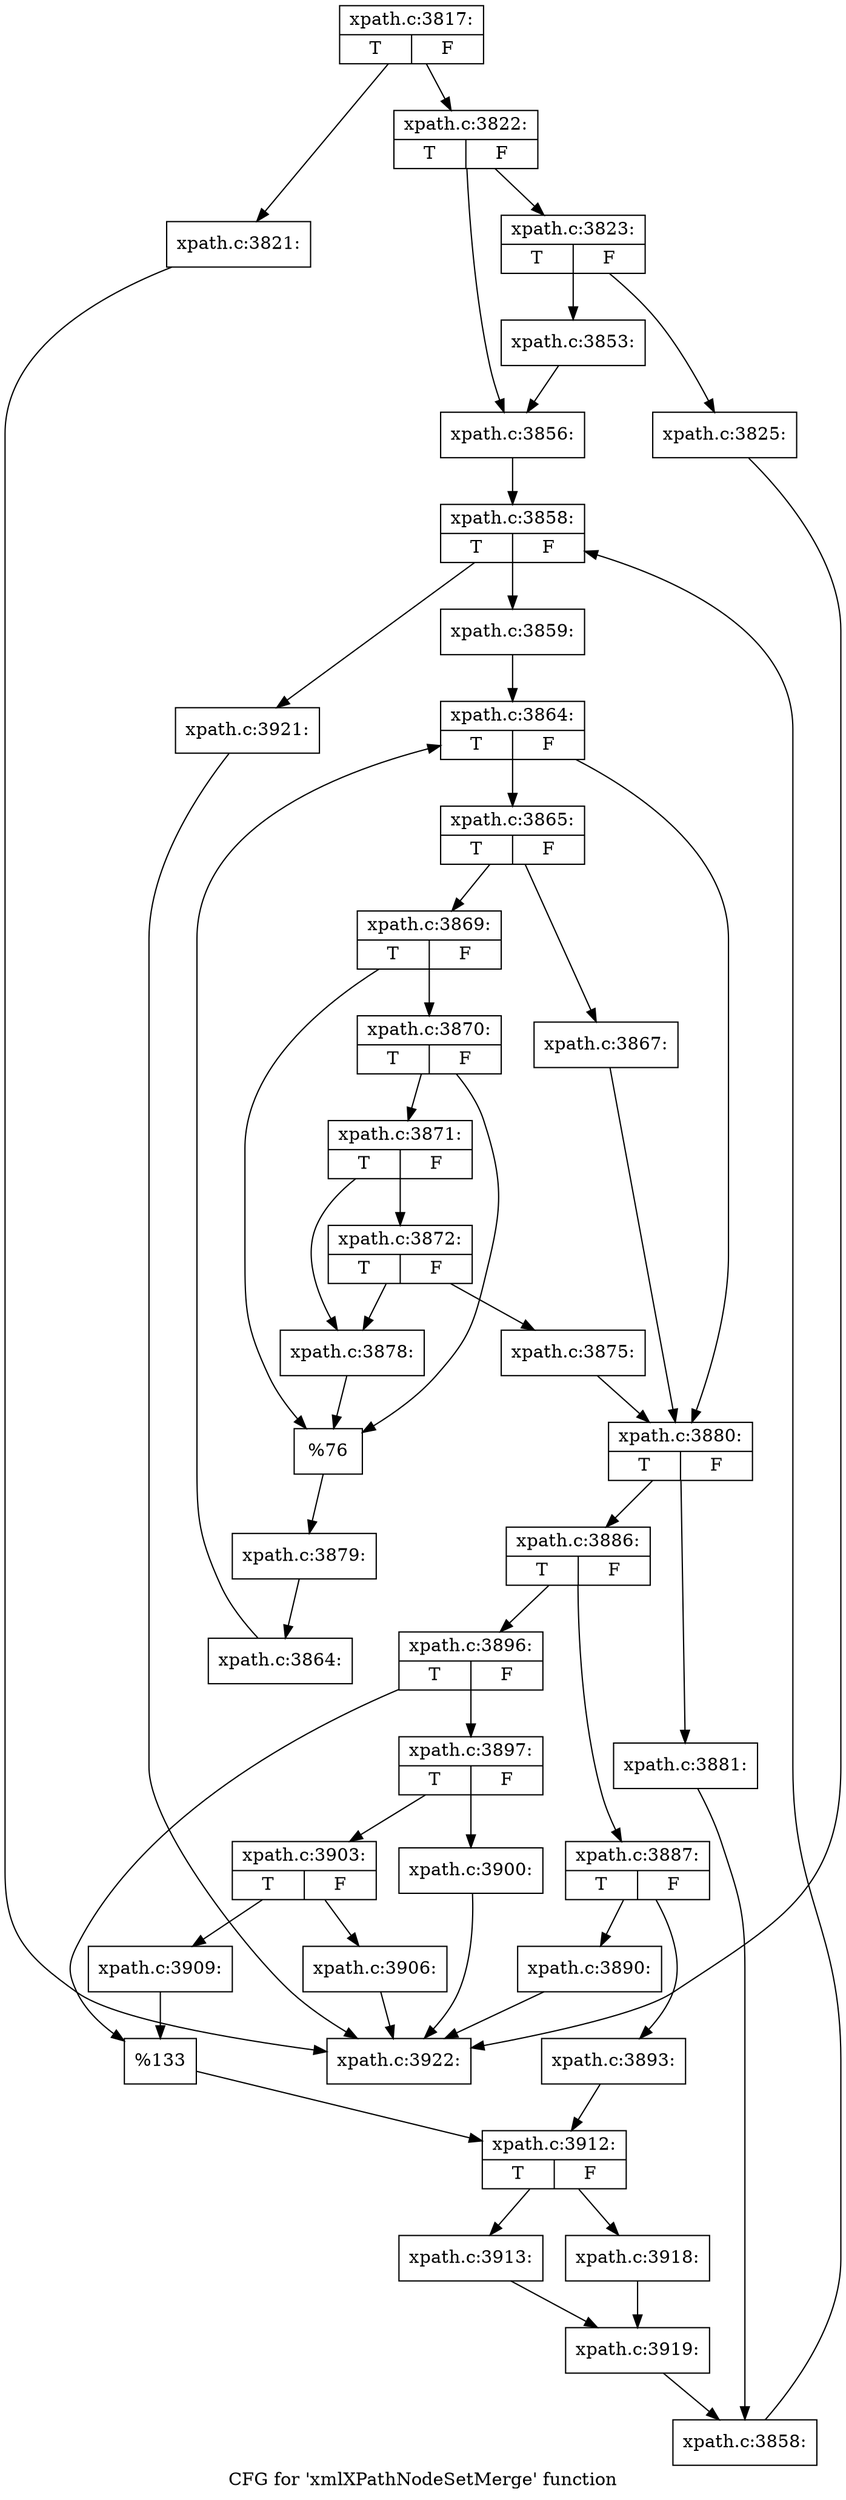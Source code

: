 digraph "CFG for 'xmlXPathNodeSetMerge' function" {
	label="CFG for 'xmlXPathNodeSetMerge' function";

	Node0x55e6b253da00 [shape=record,label="{xpath.c:3817:|{<s0>T|<s1>F}}"];
	Node0x55e6b253da00 -> Node0x55e6b255d400;
	Node0x55e6b253da00 -> Node0x55e6b255d450;
	Node0x55e6b255d400 [shape=record,label="{xpath.c:3821:}"];
	Node0x55e6b255d400 -> Node0x55e6b2546cf0;
	Node0x55e6b255d450 [shape=record,label="{xpath.c:3822:|{<s0>T|<s1>F}}"];
	Node0x55e6b255d450 -> Node0x55e6b255d940;
	Node0x55e6b255d450 -> Node0x55e6b255d990;
	Node0x55e6b255d940 [shape=record,label="{xpath.c:3823:|{<s0>T|<s1>F}}"];
	Node0x55e6b255d940 -> Node0x55e6b255df20;
	Node0x55e6b255d940 -> Node0x55e6b255df70;
	Node0x55e6b255df20 [shape=record,label="{xpath.c:3825:}"];
	Node0x55e6b255df20 -> Node0x55e6b2546cf0;
	Node0x55e6b255df70 [shape=record,label="{xpath.c:3853:}"];
	Node0x55e6b255df70 -> Node0x55e6b255d990;
	Node0x55e6b255d990 [shape=record,label="{xpath.c:3856:}"];
	Node0x55e6b255d990 -> Node0x55e6b255e790;
	Node0x55e6b255e790 [shape=record,label="{xpath.c:3858:|{<s0>T|<s1>F}}"];
	Node0x55e6b255e790 -> Node0x55e6b255ea70;
	Node0x55e6b255e790 -> Node0x55e6b255e630;
	Node0x55e6b255ea70 [shape=record,label="{xpath.c:3859:}"];
	Node0x55e6b255ea70 -> Node0x55e6b255f3e0;
	Node0x55e6b255f3e0 [shape=record,label="{xpath.c:3864:|{<s0>T|<s1>F}}"];
	Node0x55e6b255f3e0 -> Node0x55e6b255f6c0;
	Node0x55e6b255f3e0 -> Node0x55e6b255f240;
	Node0x55e6b255f6c0 [shape=record,label="{xpath.c:3865:|{<s0>T|<s1>F}}"];
	Node0x55e6b255f6c0 -> Node0x55e6b255fd60;
	Node0x55e6b255f6c0 -> Node0x55e6b255fe00;
	Node0x55e6b255fd60 [shape=record,label="{xpath.c:3867:}"];
	Node0x55e6b255fd60 -> Node0x55e6b255f240;
	Node0x55e6b255fe00 [shape=record,label="{xpath.c:3869:|{<s0>T|<s1>F}}"];
	Node0x55e6b255fe00 -> Node0x55e6b2560460;
	Node0x55e6b255fe00 -> Node0x55e6b2560410;
	Node0x55e6b2560460 [shape=record,label="{xpath.c:3870:|{<s0>T|<s1>F}}"];
	Node0x55e6b2560460 -> Node0x55e6b25603c0;
	Node0x55e6b2560460 -> Node0x55e6b2560410;
	Node0x55e6b25603c0 [shape=record,label="{xpath.c:3871:|{<s0>T|<s1>F}}"];
	Node0x55e6b25603c0 -> Node0x55e6b2560d50;
	Node0x55e6b25603c0 -> Node0x55e6b2560d00;
	Node0x55e6b2560d50 [shape=record,label="{xpath.c:3872:|{<s0>T|<s1>F}}"];
	Node0x55e6b2560d50 -> Node0x55e6b2560cb0;
	Node0x55e6b2560d50 -> Node0x55e6b2560d00;
	Node0x55e6b2560cb0 [shape=record,label="{xpath.c:3875:}"];
	Node0x55e6b2560cb0 -> Node0x55e6b255f240;
	Node0x55e6b2560d00 [shape=record,label="{xpath.c:3878:}"];
	Node0x55e6b2560d00 -> Node0x55e6b2560410;
	Node0x55e6b2560410 [shape=record,label="{%76}"];
	Node0x55e6b2560410 -> Node0x55e6b255fdb0;
	Node0x55e6b255fdb0 [shape=record,label="{xpath.c:3879:}"];
	Node0x55e6b255fdb0 -> Node0x55e6b255f630;
	Node0x55e6b255f630 [shape=record,label="{xpath.c:3864:}"];
	Node0x55e6b255f630 -> Node0x55e6b255f3e0;
	Node0x55e6b255f240 [shape=record,label="{xpath.c:3880:|{<s0>T|<s1>F}}"];
	Node0x55e6b255f240 -> Node0x55e6b2562200;
	Node0x55e6b255f240 -> Node0x55e6b2562250;
	Node0x55e6b2562200 [shape=record,label="{xpath.c:3881:}"];
	Node0x55e6b2562200 -> Node0x55e6b255e9e0;
	Node0x55e6b2562250 [shape=record,label="{xpath.c:3886:|{<s0>T|<s1>F}}"];
	Node0x55e6b2562250 -> Node0x55e6b2562570;
	Node0x55e6b2562250 -> Node0x55e6b2562610;
	Node0x55e6b2562570 [shape=record,label="{xpath.c:3887:|{<s0>T|<s1>F}}"];
	Node0x55e6b2562570 -> Node0x55e6b2562ef0;
	Node0x55e6b2562570 -> Node0x55e6b2562f40;
	Node0x55e6b2562ef0 [shape=record,label="{xpath.c:3890:}"];
	Node0x55e6b2562ef0 -> Node0x55e6b2546cf0;
	Node0x55e6b2562f40 [shape=record,label="{xpath.c:3893:}"];
	Node0x55e6b2562f40 -> Node0x55e6b25625c0;
	Node0x55e6b2562610 [shape=record,label="{xpath.c:3896:|{<s0>T|<s1>F}}"];
	Node0x55e6b2562610 -> Node0x55e6b2563f70;
	Node0x55e6b2562610 -> Node0x55e6b2563fc0;
	Node0x55e6b2563f70 [shape=record,label="{xpath.c:3897:|{<s0>T|<s1>F}}"];
	Node0x55e6b2563f70 -> Node0x55e6b25648a0;
	Node0x55e6b2563f70 -> Node0x55e6b25648f0;
	Node0x55e6b25648a0 [shape=record,label="{xpath.c:3900:}"];
	Node0x55e6b25648a0 -> Node0x55e6b2546cf0;
	Node0x55e6b25648f0 [shape=record,label="{xpath.c:3903:|{<s0>T|<s1>F}}"];
	Node0x55e6b25648f0 -> Node0x55e6b2565a40;
	Node0x55e6b25648f0 -> Node0x55e6b2565a90;
	Node0x55e6b2565a40 [shape=record,label="{xpath.c:3906:}"];
	Node0x55e6b2565a40 -> Node0x55e6b2546cf0;
	Node0x55e6b2565a90 [shape=record,label="{xpath.c:3909:}"];
	Node0x55e6b2565a90 -> Node0x55e6b2563fc0;
	Node0x55e6b2563fc0 [shape=record,label="{%133}"];
	Node0x55e6b2563fc0 -> Node0x55e6b25625c0;
	Node0x55e6b25625c0 [shape=record,label="{xpath.c:3912:|{<s0>T|<s1>F}}"];
	Node0x55e6b25625c0 -> Node0x55e6b2566830;
	Node0x55e6b25625c0 -> Node0x55e6b25668d0;
	Node0x55e6b2566830 [shape=record,label="{xpath.c:3913:}"];
	Node0x55e6b2566830 -> Node0x55e6b2566880;
	Node0x55e6b25668d0 [shape=record,label="{xpath.c:3918:}"];
	Node0x55e6b25668d0 -> Node0x55e6b2566880;
	Node0x55e6b2566880 [shape=record,label="{xpath.c:3919:}"];
	Node0x55e6b2566880 -> Node0x55e6b255e9e0;
	Node0x55e6b255e9e0 [shape=record,label="{xpath.c:3858:}"];
	Node0x55e6b255e9e0 -> Node0x55e6b255e790;
	Node0x55e6b255e630 [shape=record,label="{xpath.c:3921:}"];
	Node0x55e6b255e630 -> Node0x55e6b2546cf0;
	Node0x55e6b2546cf0 [shape=record,label="{xpath.c:3922:}"];
}
